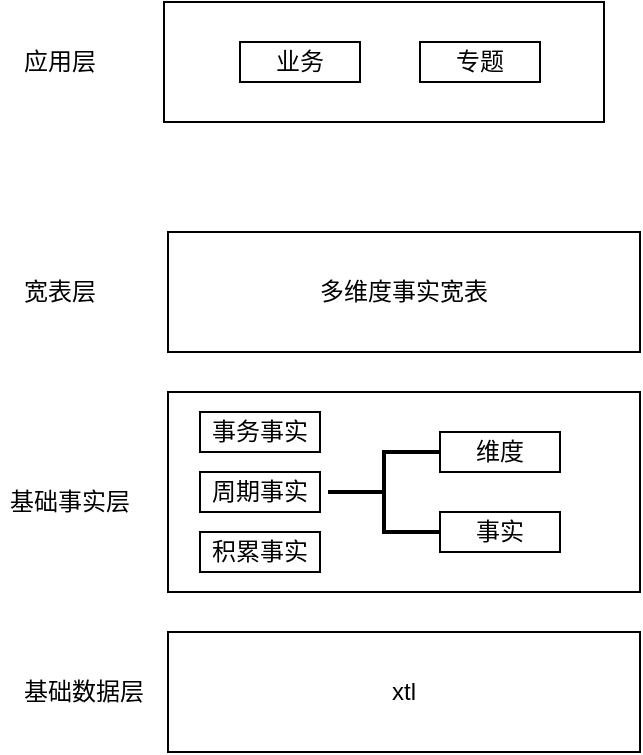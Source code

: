 <mxfile version="20.2.2" type="github">
  <diagram id="prtHgNgQTEPvFCAcTncT" name="Page-1">
    <mxGraphModel dx="1422" dy="762" grid="1" gridSize="10" guides="1" tooltips="1" connect="1" arrows="1" fold="1" page="1" pageScale="1" pageWidth="827" pageHeight="1169" math="0" shadow="0">
      <root>
        <mxCell id="0" />
        <mxCell id="1" parent="0" />
        <mxCell id="Ap9W5Za4SAKhhzic7Crx-1" value="xtl" style="rounded=0;whiteSpace=wrap;html=1;" vertex="1" parent="1">
          <mxGeometry x="284" y="510" width="236" height="60" as="geometry" />
        </mxCell>
        <mxCell id="Ap9W5Za4SAKhhzic7Crx-2" value="" style="rounded=0;whiteSpace=wrap;html=1;" vertex="1" parent="1">
          <mxGeometry x="284" y="390" width="236" height="100" as="geometry" />
        </mxCell>
        <mxCell id="Ap9W5Za4SAKhhzic7Crx-3" value="多维度事实宽表" style="rounded=0;whiteSpace=wrap;html=1;" vertex="1" parent="1">
          <mxGeometry x="284" y="310" width="236" height="60" as="geometry" />
        </mxCell>
        <mxCell id="Ap9W5Za4SAKhhzic7Crx-4" value="" style="rounded=0;whiteSpace=wrap;html=1;" vertex="1" parent="1">
          <mxGeometry x="282" y="195" width="220" height="60" as="geometry" />
        </mxCell>
        <mxCell id="Ap9W5Za4SAKhhzic7Crx-5" value="基础数据层" style="text;html=1;strokeColor=none;fillColor=none;align=center;verticalAlign=middle;whiteSpace=wrap;rounded=0;" vertex="1" parent="1">
          <mxGeometry x="200" y="525" width="84" height="30" as="geometry" />
        </mxCell>
        <mxCell id="Ap9W5Za4SAKhhzic7Crx-6" value="基础事实层" style="text;html=1;strokeColor=none;fillColor=none;align=center;verticalAlign=middle;whiteSpace=wrap;rounded=0;" vertex="1" parent="1">
          <mxGeometry x="200" y="430" width="70" height="30" as="geometry" />
        </mxCell>
        <mxCell id="Ap9W5Za4SAKhhzic7Crx-7" value="宽表层" style="text;html=1;strokeColor=none;fillColor=none;align=center;verticalAlign=middle;whiteSpace=wrap;rounded=0;" vertex="1" parent="1">
          <mxGeometry x="200" y="325" width="60" height="30" as="geometry" />
        </mxCell>
        <mxCell id="Ap9W5Za4SAKhhzic7Crx-8" value="应用层" style="text;html=1;strokeColor=none;fillColor=none;align=center;verticalAlign=middle;whiteSpace=wrap;rounded=0;" vertex="1" parent="1">
          <mxGeometry x="200" y="210" width="60" height="30" as="geometry" />
        </mxCell>
        <mxCell id="Ap9W5Za4SAKhhzic7Crx-10" value="积累事实" style="rounded=0;whiteSpace=wrap;html=1;" vertex="1" parent="1">
          <mxGeometry x="300" y="460" width="60" height="20" as="geometry" />
        </mxCell>
        <mxCell id="Ap9W5Za4SAKhhzic7Crx-14" value="周期事实" style="rounded=0;whiteSpace=wrap;html=1;" vertex="1" parent="1">
          <mxGeometry x="300" y="430" width="60" height="20" as="geometry" />
        </mxCell>
        <mxCell id="Ap9W5Za4SAKhhzic7Crx-15" value="事务事实" style="rounded=0;whiteSpace=wrap;html=1;" vertex="1" parent="1">
          <mxGeometry x="300" y="400" width="60" height="20" as="geometry" />
        </mxCell>
        <mxCell id="Ap9W5Za4SAKhhzic7Crx-17" value="专题" style="rounded=0;whiteSpace=wrap;html=1;" vertex="1" parent="1">
          <mxGeometry x="410" y="215" width="60" height="20" as="geometry" />
        </mxCell>
        <mxCell id="Ap9W5Za4SAKhhzic7Crx-18" value="业务" style="rounded=0;whiteSpace=wrap;html=1;" vertex="1" parent="1">
          <mxGeometry x="320" y="215" width="60" height="20" as="geometry" />
        </mxCell>
        <mxCell id="Ap9W5Za4SAKhhzic7Crx-21" value="维度" style="rounded=0;whiteSpace=wrap;html=1;" vertex="1" parent="1">
          <mxGeometry x="420" y="410" width="60" height="20" as="geometry" />
        </mxCell>
        <mxCell id="Ap9W5Za4SAKhhzic7Crx-22" value="事实" style="rounded=0;whiteSpace=wrap;html=1;" vertex="1" parent="1">
          <mxGeometry x="420" y="450" width="60" height="20" as="geometry" />
        </mxCell>
        <mxCell id="Ap9W5Za4SAKhhzic7Crx-26" value="" style="strokeWidth=2;html=1;shape=mxgraph.flowchart.annotation_2;align=left;labelPosition=right;pointerEvents=1;" vertex="1" parent="1">
          <mxGeometry x="364" y="420" width="56" height="40" as="geometry" />
        </mxCell>
      </root>
    </mxGraphModel>
  </diagram>
</mxfile>
